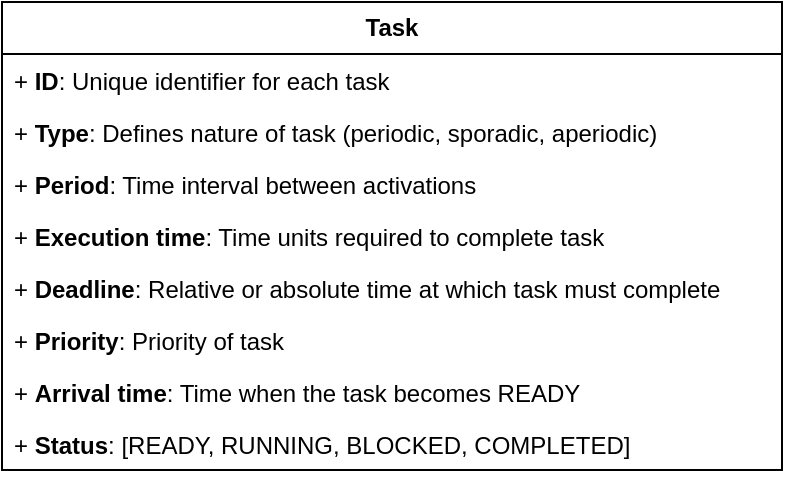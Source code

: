 <mxfile version="26.0.16">
  <diagram name="Page-1" id="WjFfE6D1tTOp08prglJp">
    <mxGraphModel dx="648" dy="865" grid="1" gridSize="10" guides="1" tooltips="1" connect="1" arrows="1" fold="1" page="1" pageScale="1" pageWidth="1100" pageHeight="850" math="0" shadow="0">
      <root>
        <mxCell id="0" />
        <mxCell id="1" parent="0" />
        <mxCell id="BpeHbDicEjDhdGVnsHE6-1" value="&lt;b&gt;Task&lt;/b&gt;" style="swimlane;fontStyle=0;childLayout=stackLayout;horizontal=1;startSize=26;fillColor=none;horizontalStack=0;resizeParent=1;resizeParentMax=0;resizeLast=0;collapsible=1;marginBottom=0;whiteSpace=wrap;html=1;" vertex="1" parent="1">
          <mxGeometry x="330" y="480" width="390" height="234" as="geometry" />
        </mxCell>
        <mxCell id="BpeHbDicEjDhdGVnsHE6-2" value="+ &lt;b&gt;ID&lt;/b&gt;: Unique identifier for each task" style="text;strokeColor=none;fillColor=none;align=left;verticalAlign=top;spacingLeft=4;spacingRight=4;overflow=hidden;rotatable=0;points=[[0,0.5],[1,0.5]];portConstraint=eastwest;whiteSpace=wrap;html=1;" vertex="1" parent="BpeHbDicEjDhdGVnsHE6-1">
          <mxGeometry y="26" width="390" height="26" as="geometry" />
        </mxCell>
        <mxCell id="BpeHbDicEjDhdGVnsHE6-3" value="+ &lt;b&gt;Type&lt;/b&gt;: Defines nature of task (periodic, sporadic, aperiodic)" style="text;strokeColor=none;fillColor=none;align=left;verticalAlign=top;spacingLeft=4;spacingRight=4;overflow=hidden;rotatable=0;points=[[0,0.5],[1,0.5]];portConstraint=eastwest;whiteSpace=wrap;html=1;" vertex="1" parent="BpeHbDicEjDhdGVnsHE6-1">
          <mxGeometry y="52" width="390" height="26" as="geometry" />
        </mxCell>
        <mxCell id="BpeHbDicEjDhdGVnsHE6-5" value="+ &lt;b&gt;Period&lt;/b&gt;: Time interval between activations" style="text;strokeColor=none;fillColor=none;align=left;verticalAlign=top;spacingLeft=4;spacingRight=4;overflow=hidden;rotatable=0;points=[[0,0.5],[1,0.5]];portConstraint=eastwest;whiteSpace=wrap;html=1;" vertex="1" parent="BpeHbDicEjDhdGVnsHE6-1">
          <mxGeometry y="78" width="390" height="26" as="geometry" />
        </mxCell>
        <mxCell id="BpeHbDicEjDhdGVnsHE6-6" value="+ &lt;b&gt;Execution time&lt;/b&gt;: Time units required to complete task" style="text;strokeColor=none;fillColor=none;align=left;verticalAlign=top;spacingLeft=4;spacingRight=4;overflow=hidden;rotatable=0;points=[[0,0.5],[1,0.5]];portConstraint=eastwest;whiteSpace=wrap;html=1;" vertex="1" parent="BpeHbDicEjDhdGVnsHE6-1">
          <mxGeometry y="104" width="390" height="26" as="geometry" />
        </mxCell>
        <mxCell id="BpeHbDicEjDhdGVnsHE6-7" value="+ &lt;b&gt;Deadline&lt;/b&gt;: Relative or absolute time at which task must complete" style="text;strokeColor=none;fillColor=none;align=left;verticalAlign=top;spacingLeft=4;spacingRight=4;overflow=hidden;rotatable=0;points=[[0,0.5],[1,0.5]];portConstraint=eastwest;whiteSpace=wrap;html=1;" vertex="1" parent="BpeHbDicEjDhdGVnsHE6-1">
          <mxGeometry y="130" width="390" height="26" as="geometry" />
        </mxCell>
        <mxCell id="BpeHbDicEjDhdGVnsHE6-9" value="+ &lt;b&gt;Priority&lt;/b&gt;: Priority of task" style="text;strokeColor=none;fillColor=none;align=left;verticalAlign=top;spacingLeft=4;spacingRight=4;overflow=hidden;rotatable=0;points=[[0,0.5],[1,0.5]];portConstraint=eastwest;whiteSpace=wrap;html=1;" vertex="1" parent="BpeHbDicEjDhdGVnsHE6-1">
          <mxGeometry y="156" width="390" height="26" as="geometry" />
        </mxCell>
        <mxCell id="BpeHbDicEjDhdGVnsHE6-8" value="+ &lt;b&gt;Arrival time&lt;/b&gt;: Time when the task becomes READY" style="text;strokeColor=none;fillColor=none;align=left;verticalAlign=top;spacingLeft=4;spacingRight=4;overflow=hidden;rotatable=0;points=[[0,0.5],[1,0.5]];portConstraint=eastwest;whiteSpace=wrap;html=1;" vertex="1" parent="BpeHbDicEjDhdGVnsHE6-1">
          <mxGeometry y="182" width="390" height="26" as="geometry" />
        </mxCell>
        <mxCell id="BpeHbDicEjDhdGVnsHE6-4" value="+ &lt;b&gt;Status&lt;/b&gt;: [READY, RUNNING, BLOCKED, COMPLETED]" style="text;strokeColor=none;fillColor=none;align=left;verticalAlign=top;spacingLeft=4;spacingRight=4;overflow=hidden;rotatable=0;points=[[0,0.5],[1,0.5]];portConstraint=eastwest;whiteSpace=wrap;html=1;" vertex="1" parent="BpeHbDicEjDhdGVnsHE6-1">
          <mxGeometry y="208" width="390" height="26" as="geometry" />
        </mxCell>
      </root>
    </mxGraphModel>
  </diagram>
</mxfile>
